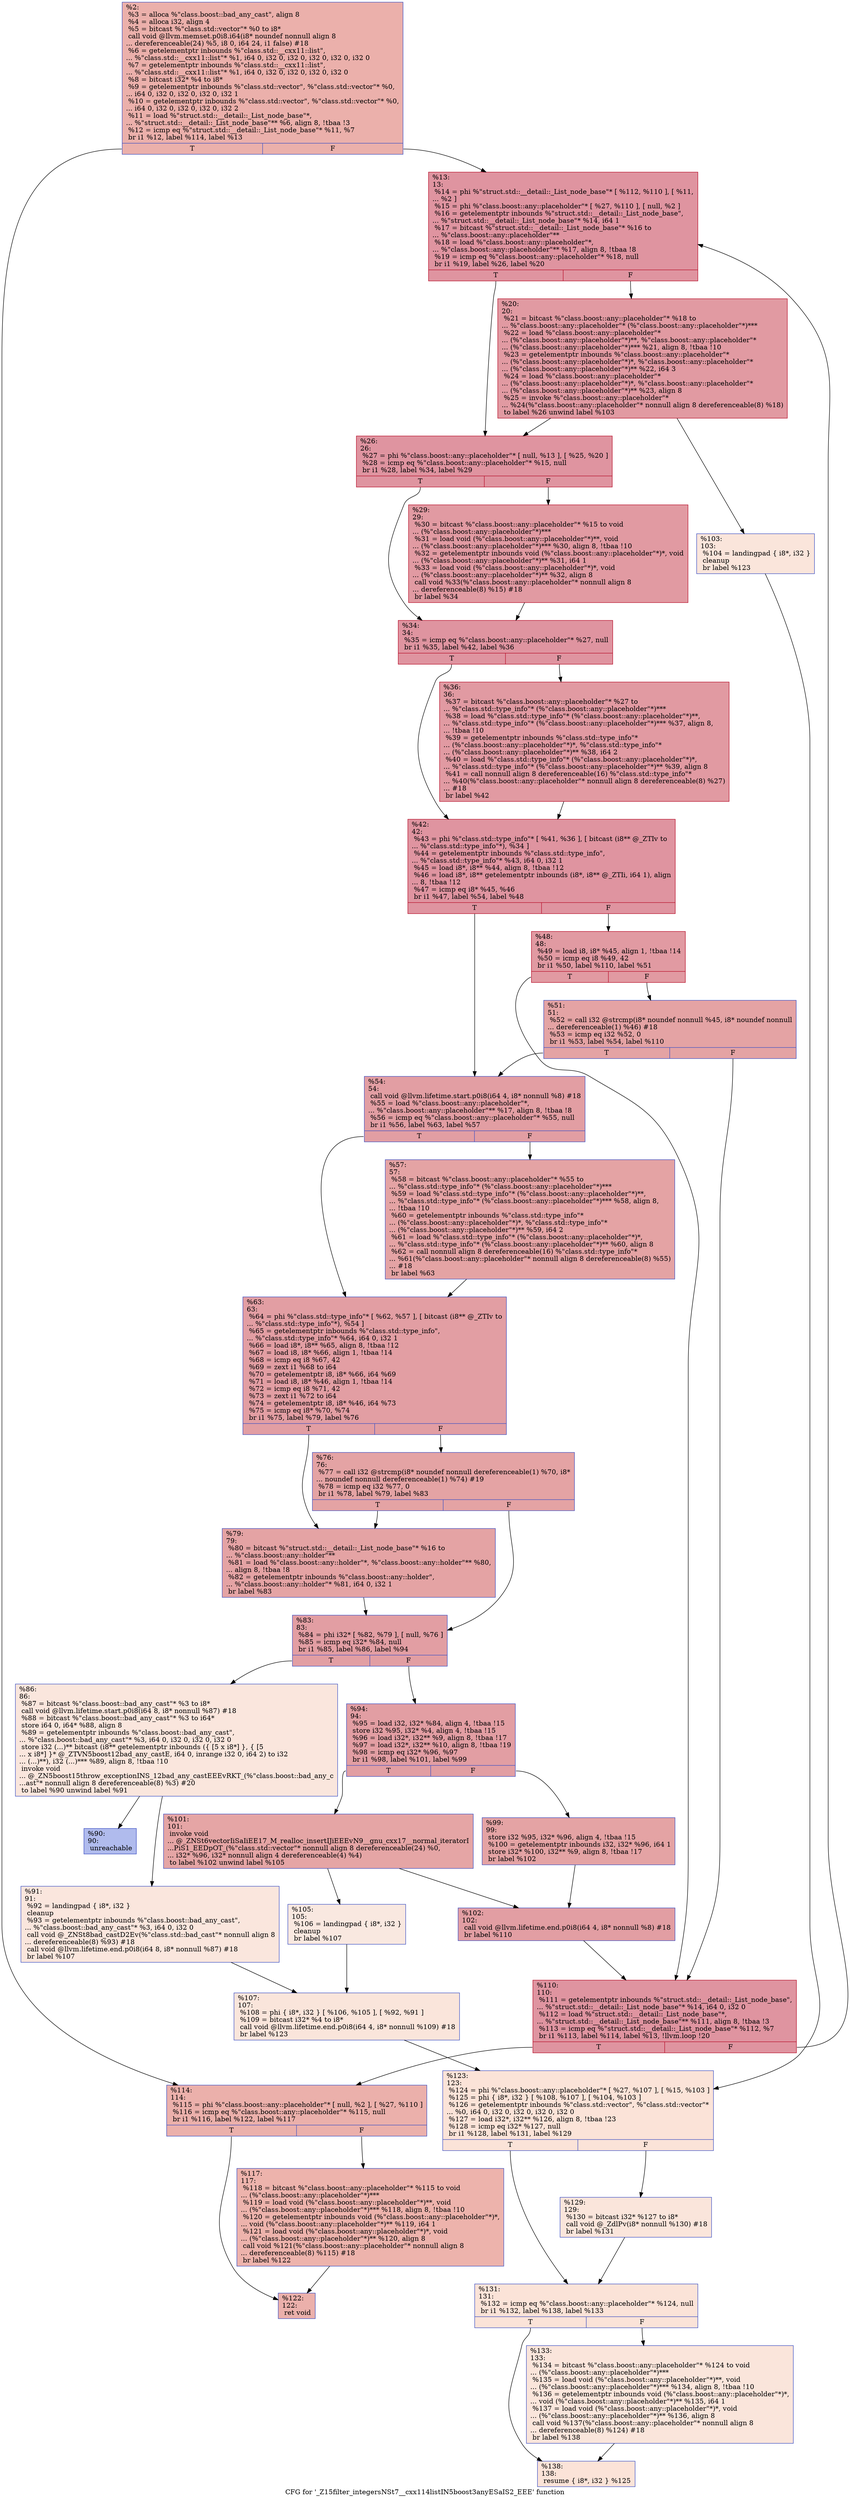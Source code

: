 digraph "CFG for '_Z15filter_integersNSt7__cxx114listIN5boost3anyESaIS2_EEE' function" {
	label="CFG for '_Z15filter_integersNSt7__cxx114listIN5boost3anyESaIS2_EEE' function";

	Node0x5594cc41b890 [shape=record,color="#3d50c3ff", style=filled, fillcolor="#d24b4070",label="{%2:\l  %3 = alloca %\"class.boost::bad_any_cast\", align 8\l  %4 = alloca i32, align 4\l  %5 = bitcast %\"class.std::vector\"* %0 to i8*\l  call void @llvm.memset.p0i8.i64(i8* noundef nonnull align 8\l... dereferenceable(24) %5, i8 0, i64 24, i1 false) #18\l  %6 = getelementptr inbounds %\"class.std::__cxx11::list\",\l... %\"class.std::__cxx11::list\"* %1, i64 0, i32 0, i32 0, i32 0, i32 0, i32 0\l  %7 = getelementptr inbounds %\"class.std::__cxx11::list\",\l... %\"class.std::__cxx11::list\"* %1, i64 0, i32 0, i32 0, i32 0, i32 0\l  %8 = bitcast i32* %4 to i8*\l  %9 = getelementptr inbounds %\"class.std::vector\", %\"class.std::vector\"* %0,\l... i64 0, i32 0, i32 0, i32 0, i32 1\l  %10 = getelementptr inbounds %\"class.std::vector\", %\"class.std::vector\"* %0,\l... i64 0, i32 0, i32 0, i32 0, i32 2\l  %11 = load %\"struct.std::__detail::_List_node_base\"*,\l... %\"struct.std::__detail::_List_node_base\"** %6, align 8, !tbaa !3\l  %12 = icmp eq %\"struct.std::__detail::_List_node_base\"* %11, %7\l  br i1 %12, label %114, label %13\l|{<s0>T|<s1>F}}"];
	Node0x5594cc41b890:s0 -> Node0x5594cc41dfc0;
	Node0x5594cc41b890:s1 -> Node0x5594cc41f9c0;
	Node0x5594cc41f9c0 [shape=record,color="#b70d28ff", style=filled, fillcolor="#b70d2870",label="{%13:\l13:                                               \l  %14 = phi %\"struct.std::__detail::_List_node_base\"* [ %112, %110 ], [ %11,\l... %2 ]\l  %15 = phi %\"class.boost::any::placeholder\"* [ %27, %110 ], [ null, %2 ]\l  %16 = getelementptr inbounds %\"struct.std::__detail::_List_node_base\",\l... %\"struct.std::__detail::_List_node_base\"* %14, i64 1\l  %17 = bitcast %\"struct.std::__detail::_List_node_base\"* %16 to\l... %\"class.boost::any::placeholder\"**\l  %18 = load %\"class.boost::any::placeholder\"*,\l... %\"class.boost::any::placeholder\"** %17, align 8, !tbaa !8\l  %19 = icmp eq %\"class.boost::any::placeholder\"* %18, null\l  br i1 %19, label %26, label %20\l|{<s0>T|<s1>F}}"];
	Node0x5594cc41f9c0:s0 -> Node0x5594cc420080;
	Node0x5594cc41f9c0:s1 -> Node0x5594cc420110;
	Node0x5594cc420110 [shape=record,color="#b70d28ff", style=filled, fillcolor="#bb1b2c70",label="{%20:\l20:                                               \l  %21 = bitcast %\"class.boost::any::placeholder\"* %18 to\l... %\"class.boost::any::placeholder\"* (%\"class.boost::any::placeholder\"*)***\l  %22 = load %\"class.boost::any::placeholder\"*\l... (%\"class.boost::any::placeholder\"*)**, %\"class.boost::any::placeholder\"*\l... (%\"class.boost::any::placeholder\"*)*** %21, align 8, !tbaa !10\l  %23 = getelementptr inbounds %\"class.boost::any::placeholder\"*\l... (%\"class.boost::any::placeholder\"*)*, %\"class.boost::any::placeholder\"*\l... (%\"class.boost::any::placeholder\"*)** %22, i64 3\l  %24 = load %\"class.boost::any::placeholder\"*\l... (%\"class.boost::any::placeholder\"*)*, %\"class.boost::any::placeholder\"*\l... (%\"class.boost::any::placeholder\"*)** %23, align 8\l  %25 = invoke %\"class.boost::any::placeholder\"*\l... %24(%\"class.boost::any::placeholder\"* nonnull align 8 dereferenceable(8) %18)\l          to label %26 unwind label %103\l}"];
	Node0x5594cc420110 -> Node0x5594cc420080;
	Node0x5594cc420110 -> Node0x5594cc4205a0;
	Node0x5594cc420080 [shape=record,color="#b70d28ff", style=filled, fillcolor="#b70d2870",label="{%26:\l26:                                               \l  %27 = phi %\"class.boost::any::placeholder\"* [ null, %13 ], [ %25, %20 ]\l  %28 = icmp eq %\"class.boost::any::placeholder\"* %15, null\l  br i1 %28, label %34, label %29\l|{<s0>T|<s1>F}}"];
	Node0x5594cc420080:s0 -> Node0x5594cc4207e0;
	Node0x5594cc420080:s1 -> Node0x5594cc420830;
	Node0x5594cc420830 [shape=record,color="#b70d28ff", style=filled, fillcolor="#bb1b2c70",label="{%29:\l29:                                               \l  %30 = bitcast %\"class.boost::any::placeholder\"* %15 to void\l... (%\"class.boost::any::placeholder\"*)***\l  %31 = load void (%\"class.boost::any::placeholder\"*)**, void\l... (%\"class.boost::any::placeholder\"*)*** %30, align 8, !tbaa !10\l  %32 = getelementptr inbounds void (%\"class.boost::any::placeholder\"*)*, void\l... (%\"class.boost::any::placeholder\"*)** %31, i64 1\l  %33 = load void (%\"class.boost::any::placeholder\"*)*, void\l... (%\"class.boost::any::placeholder\"*)** %32, align 8\l  call void %33(%\"class.boost::any::placeholder\"* nonnull align 8\l... dereferenceable(8) %15) #18\l  br label %34\l}"];
	Node0x5594cc420830 -> Node0x5594cc4207e0;
	Node0x5594cc4207e0 [shape=record,color="#b70d28ff", style=filled, fillcolor="#b70d2870",label="{%34:\l34:                                               \l  %35 = icmp eq %\"class.boost::any::placeholder\"* %27, null\l  br i1 %35, label %42, label %36\l|{<s0>T|<s1>F}}"];
	Node0x5594cc4207e0:s0 -> Node0x5594cc421d60;
	Node0x5594cc4207e0:s1 -> Node0x5594cc421db0;
	Node0x5594cc421db0 [shape=record,color="#b70d28ff", style=filled, fillcolor="#bb1b2c70",label="{%36:\l36:                                               \l  %37 = bitcast %\"class.boost::any::placeholder\"* %27 to\l... %\"class.std::type_info\"* (%\"class.boost::any::placeholder\"*)***\l  %38 = load %\"class.std::type_info\"* (%\"class.boost::any::placeholder\"*)**,\l... %\"class.std::type_info\"* (%\"class.boost::any::placeholder\"*)*** %37, align 8,\l... !tbaa !10\l  %39 = getelementptr inbounds %\"class.std::type_info\"*\l... (%\"class.boost::any::placeholder\"*)*, %\"class.std::type_info\"*\l... (%\"class.boost::any::placeholder\"*)** %38, i64 2\l  %40 = load %\"class.std::type_info\"* (%\"class.boost::any::placeholder\"*)*,\l... %\"class.std::type_info\"* (%\"class.boost::any::placeholder\"*)** %39, align 8\l  %41 = call nonnull align 8 dereferenceable(16) %\"class.std::type_info\"*\l... %40(%\"class.boost::any::placeholder\"* nonnull align 8 dereferenceable(8) %27)\l... #18\l  br label %42\l}"];
	Node0x5594cc421db0 -> Node0x5594cc421d60;
	Node0x5594cc421d60 [shape=record,color="#b70d28ff", style=filled, fillcolor="#b70d2870",label="{%42:\l42:                                               \l  %43 = phi %\"class.std::type_info\"* [ %41, %36 ], [ bitcast (i8** @_ZTIv to\l... %\"class.std::type_info\"*), %34 ]\l  %44 = getelementptr inbounds %\"class.std::type_info\",\l... %\"class.std::type_info\"* %43, i64 0, i32 1\l  %45 = load i8*, i8** %44, align 8, !tbaa !12\l  %46 = load i8*, i8** getelementptr inbounds (i8*, i8** @_ZTIi, i64 1), align\l... 8, !tbaa !12\l  %47 = icmp eq i8* %45, %46\l  br i1 %47, label %54, label %48\l|{<s0>T|<s1>F}}"];
	Node0x5594cc421d60:s0 -> Node0x5594cc422cb0;
	Node0x5594cc421d60:s1 -> Node0x5594cc422d40;
	Node0x5594cc422d40 [shape=record,color="#b70d28ff", style=filled, fillcolor="#bb1b2c70",label="{%48:\l48:                                               \l  %49 = load i8, i8* %45, align 1, !tbaa !14\l  %50 = icmp eq i8 %49, 42\l  br i1 %50, label %110, label %51\l|{<s0>T|<s1>F}}"];
	Node0x5594cc422d40:s0 -> Node0x5594cc41fb30;
	Node0x5594cc422d40:s1 -> Node0x5594cc423040;
	Node0x5594cc423040 [shape=record,color="#3d50c3ff", style=filled, fillcolor="#c32e3170",label="{%51:\l51:                                               \l  %52 = call i32 @strcmp(i8* noundef nonnull %45, i8* noundef nonnull\l... dereferenceable(1) %46) #18\l  %53 = icmp eq i32 %52, 0\l  br i1 %53, label %54, label %110\l|{<s0>T|<s1>F}}"];
	Node0x5594cc423040:s0 -> Node0x5594cc422cb0;
	Node0x5594cc423040:s1 -> Node0x5594cc41fb30;
	Node0x5594cc422cb0 [shape=record,color="#3d50c3ff", style=filled, fillcolor="#be242e70",label="{%54:\l54:                                               \l  call void @llvm.lifetime.start.p0i8(i64 4, i8* nonnull %8) #18\l  %55 = load %\"class.boost::any::placeholder\"*,\l... %\"class.boost::any::placeholder\"** %17, align 8, !tbaa !8\l  %56 = icmp eq %\"class.boost::any::placeholder\"* %55, null\l  br i1 %56, label %63, label %57\l|{<s0>T|<s1>F}}"];
	Node0x5594cc422cb0:s0 -> Node0x5594cc423fe0;
	Node0x5594cc422cb0:s1 -> Node0x5594cc424030;
	Node0x5594cc424030 [shape=record,color="#3d50c3ff", style=filled, fillcolor="#c32e3170",label="{%57:\l57:                                               \l  %58 = bitcast %\"class.boost::any::placeholder\"* %55 to\l... %\"class.std::type_info\"* (%\"class.boost::any::placeholder\"*)***\l  %59 = load %\"class.std::type_info\"* (%\"class.boost::any::placeholder\"*)**,\l... %\"class.std::type_info\"* (%\"class.boost::any::placeholder\"*)*** %58, align 8,\l... !tbaa !10\l  %60 = getelementptr inbounds %\"class.std::type_info\"*\l... (%\"class.boost::any::placeholder\"*)*, %\"class.std::type_info\"*\l... (%\"class.boost::any::placeholder\"*)** %59, i64 2\l  %61 = load %\"class.std::type_info\"* (%\"class.boost::any::placeholder\"*)*,\l... %\"class.std::type_info\"* (%\"class.boost::any::placeholder\"*)** %60, align 8\l  %62 = call nonnull align 8 dereferenceable(16) %\"class.std::type_info\"*\l... %61(%\"class.boost::any::placeholder\"* nonnull align 8 dereferenceable(8) %55)\l... #18\l  br label %63\l}"];
	Node0x5594cc424030 -> Node0x5594cc423fe0;
	Node0x5594cc423fe0 [shape=record,color="#3d50c3ff", style=filled, fillcolor="#be242e70",label="{%63:\l63:                                               \l  %64 = phi %\"class.std::type_info\"* [ %62, %57 ], [ bitcast (i8** @_ZTIv to\l... %\"class.std::type_info\"*), %54 ]\l  %65 = getelementptr inbounds %\"class.std::type_info\",\l... %\"class.std::type_info\"* %64, i64 0, i32 1\l  %66 = load i8*, i8** %65, align 8, !tbaa !12\l  %67 = load i8, i8* %66, align 1, !tbaa !14\l  %68 = icmp eq i8 %67, 42\l  %69 = zext i1 %68 to i64\l  %70 = getelementptr i8, i8* %66, i64 %69\l  %71 = load i8, i8* %46, align 1, !tbaa !14\l  %72 = icmp eq i8 %71, 42\l  %73 = zext i1 %72 to i64\l  %74 = getelementptr i8, i8* %46, i64 %73\l  %75 = icmp eq i8* %70, %74\l  br i1 %75, label %79, label %76\l|{<s0>T|<s1>F}}"];
	Node0x5594cc423fe0:s0 -> Node0x5594cc425160;
	Node0x5594cc423fe0:s1 -> Node0x5594cc4251b0;
	Node0x5594cc4251b0 [shape=record,color="#3d50c3ff", style=filled, fillcolor="#c32e3170",label="{%76:\l76:                                               \l  %77 = call i32 @strcmp(i8* noundef nonnull dereferenceable(1) %70, i8*\l... noundef nonnull dereferenceable(1) %74) #19\l  %78 = icmp eq i32 %77, 0\l  br i1 %78, label %79, label %83\l|{<s0>T|<s1>F}}"];
	Node0x5594cc4251b0:s0 -> Node0x5594cc425160;
	Node0x5594cc4251b0:s1 -> Node0x5594cc425490;
	Node0x5594cc425160 [shape=record,color="#3d50c3ff", style=filled, fillcolor="#c32e3170",label="{%79:\l79:                                               \l  %80 = bitcast %\"struct.std::__detail::_List_node_base\"* %16 to\l... %\"class.boost::any::holder\"**\l  %81 = load %\"class.boost::any::holder\"*, %\"class.boost::any::holder\"** %80,\l... align 8, !tbaa !8\l  %82 = getelementptr inbounds %\"class.boost::any::holder\",\l... %\"class.boost::any::holder\"* %81, i64 0, i32 1\l  br label %83\l}"];
	Node0x5594cc425160 -> Node0x5594cc425490;
	Node0x5594cc425490 [shape=record,color="#3d50c3ff", style=filled, fillcolor="#be242e70",label="{%83:\l83:                                               \l  %84 = phi i32* [ %82, %79 ], [ null, %76 ]\l  %85 = icmp eq i32* %84, null\l  br i1 %85, label %86, label %94\l|{<s0>T|<s1>F}}"];
	Node0x5594cc425490:s0 -> Node0x5594cc4258e0;
	Node0x5594cc425490:s1 -> Node0x5594cc425930;
	Node0x5594cc4258e0 [shape=record,color="#3d50c3ff", style=filled, fillcolor="#f3c7b170",label="{%86:\l86:                                               \l  %87 = bitcast %\"class.boost::bad_any_cast\"* %3 to i8*\l  call void @llvm.lifetime.start.p0i8(i64 8, i8* nonnull %87) #18\l  %88 = bitcast %\"class.boost::bad_any_cast\"* %3 to i64*\l  store i64 0, i64* %88, align 8\l  %89 = getelementptr inbounds %\"class.boost::bad_any_cast\",\l... %\"class.boost::bad_any_cast\"* %3, i64 0, i32 0, i32 0, i32 0\l  store i32 (...)** bitcast (i8** getelementptr inbounds (\{ [5 x i8*] \}, \{ [5\l... x i8*] \}* @_ZTVN5boost12bad_any_castE, i64 0, inrange i32 0, i64 2) to i32\l... (...)**), i32 (...)*** %89, align 8, !tbaa !10\l  invoke void\l... @_ZN5boost15throw_exceptionINS_12bad_any_castEEEvRKT_(%\"class.boost::bad_any_c\l...ast\"* nonnull align 8 dereferenceable(8) %3) #20\l          to label %90 unwind label %91\l}"];
	Node0x5594cc4258e0 -> Node0x5594cc425fd0;
	Node0x5594cc4258e0 -> Node0x5594cc426060;
	Node0x5594cc425fd0 [shape=record,color="#3d50c3ff", style=filled, fillcolor="#4c66d670",label="{%90:\l90:                                               \l  unreachable\l}"];
	Node0x5594cc426060 [shape=record,color="#3d50c3ff", style=filled, fillcolor="#f3c7b170",label="{%91:\l91:                                               \l  %92 = landingpad \{ i8*, i32 \}\l          cleanup\l  %93 = getelementptr inbounds %\"class.boost::bad_any_cast\",\l... %\"class.boost::bad_any_cast\"* %3, i64 0, i32 0\l  call void @_ZNSt8bad_castD2Ev(%\"class.std::bad_cast\"* nonnull align 8\l... dereferenceable(8) %93) #18\l  call void @llvm.lifetime.end.p0i8(i64 8, i8* nonnull %87) #18\l  br label %107\l}"];
	Node0x5594cc426060 -> Node0x5594cc426770;
	Node0x5594cc425930 [shape=record,color="#3d50c3ff", style=filled, fillcolor="#be242e70",label="{%94:\l94:                                               \l  %95 = load i32, i32* %84, align 4, !tbaa !15\l  store i32 %95, i32* %4, align 4, !tbaa !15\l  %96 = load i32*, i32** %9, align 8, !tbaa !17\l  %97 = load i32*, i32** %10, align 8, !tbaa !19\l  %98 = icmp eq i32* %96, %97\l  br i1 %98, label %101, label %99\l|{<s0>T|<s1>F}}"];
	Node0x5594cc425930:s0 -> Node0x5594cc427330;
	Node0x5594cc425930:s1 -> Node0x5594cc4273c0;
	Node0x5594cc4273c0 [shape=record,color="#3d50c3ff", style=filled, fillcolor="#c32e3170",label="{%99:\l99:                                               \l  store i32 %95, i32* %96, align 4, !tbaa !15\l  %100 = getelementptr inbounds i32, i32* %96, i64 1\l  store i32* %100, i32** %9, align 8, !tbaa !17\l  br label %102\l}"];
	Node0x5594cc4273c0 -> Node0x5594cc427cd0;
	Node0x5594cc427330 [shape=record,color="#3d50c3ff", style=filled, fillcolor="#c5333470",label="{%101:\l101:                                              \l  invoke void\l... @_ZNSt6vectorIiSaIiEE17_M_realloc_insertIJiEEEvN9__gnu_cxx17__normal_iteratorI\l...PiS1_EEDpOT_(%\"class.std::vector\"* nonnull align 8 dereferenceable(24) %0,\l... i32* %96, i32* nonnull align 4 dereferenceable(4) %4)\l          to label %102 unwind label %105\l}"];
	Node0x5594cc427330 -> Node0x5594cc427cd0;
	Node0x5594cc427330 -> Node0x5594cc427ea0;
	Node0x5594cc427cd0 [shape=record,color="#3d50c3ff", style=filled, fillcolor="#be242e70",label="{%102:\l102:                                              \l  call void @llvm.lifetime.end.p0i8(i64 4, i8* nonnull %8) #18\l  br label %110\l}"];
	Node0x5594cc427cd0 -> Node0x5594cc41fb30;
	Node0x5594cc4205a0 [shape=record,color="#3d50c3ff", style=filled, fillcolor="#f4c5ad70",label="{%103:\l103:                                              \l  %104 = landingpad \{ i8*, i32 \}\l          cleanup\l  br label %123\l}"];
	Node0x5594cc4205a0 -> Node0x5594cc4283e0;
	Node0x5594cc427ea0 [shape=record,color="#3d50c3ff", style=filled, fillcolor="#f1ccb870",label="{%105:\l105:                                              \l  %106 = landingpad \{ i8*, i32 \}\l          cleanup\l  br label %107\l}"];
	Node0x5594cc427ea0 -> Node0x5594cc426770;
	Node0x5594cc426770 [shape=record,color="#3d50c3ff", style=filled, fillcolor="#f4c5ad70",label="{%107:\l107:                                              \l  %108 = phi \{ i8*, i32 \} [ %106, %105 ], [ %92, %91 ]\l  %109 = bitcast i32* %4 to i8*\l  call void @llvm.lifetime.end.p0i8(i64 4, i8* nonnull %109) #18\l  br label %123\l}"];
	Node0x5594cc426770 -> Node0x5594cc4283e0;
	Node0x5594cc41fb30 [shape=record,color="#b70d28ff", style=filled, fillcolor="#b70d2870",label="{%110:\l110:                                              \l  %111 = getelementptr inbounds %\"struct.std::__detail::_List_node_base\",\l... %\"struct.std::__detail::_List_node_base\"* %14, i64 0, i32 0\l  %112 = load %\"struct.std::__detail::_List_node_base\"*,\l... %\"struct.std::__detail::_List_node_base\"** %111, align 8, !tbaa !3\l  %113 = icmp eq %\"struct.std::__detail::_List_node_base\"* %112, %7\l  br i1 %113, label %114, label %13, !llvm.loop !20\l|{<s0>T|<s1>F}}"];
	Node0x5594cc41fb30:s0 -> Node0x5594cc41dfc0;
	Node0x5594cc41fb30:s1 -> Node0x5594cc41f9c0;
	Node0x5594cc41dfc0 [shape=record,color="#3d50c3ff", style=filled, fillcolor="#d24b4070",label="{%114:\l114:                                              \l  %115 = phi %\"class.boost::any::placeholder\"* [ null, %2 ], [ %27, %110 ]\l  %116 = icmp eq %\"class.boost::any::placeholder\"* %115, null\l  br i1 %116, label %122, label %117\l|{<s0>T|<s1>F}}"];
	Node0x5594cc41dfc0:s0 -> Node0x5594cc4292a0;
	Node0x5594cc41dfc0:s1 -> Node0x5594cc4292f0;
	Node0x5594cc4292f0 [shape=record,color="#3d50c3ff", style=filled, fillcolor="#d6524470",label="{%117:\l117:                                              \l  %118 = bitcast %\"class.boost::any::placeholder\"* %115 to void\l... (%\"class.boost::any::placeholder\"*)***\l  %119 = load void (%\"class.boost::any::placeholder\"*)**, void\l... (%\"class.boost::any::placeholder\"*)*** %118, align 8, !tbaa !10\l  %120 = getelementptr inbounds void (%\"class.boost::any::placeholder\"*)*,\l... void (%\"class.boost::any::placeholder\"*)** %119, i64 1\l  %121 = load void (%\"class.boost::any::placeholder\"*)*, void\l... (%\"class.boost::any::placeholder\"*)** %120, align 8\l  call void %121(%\"class.boost::any::placeholder\"* nonnull align 8\l... dereferenceable(8) %115) #18\l  br label %122\l}"];
	Node0x5594cc4292f0 -> Node0x5594cc4292a0;
	Node0x5594cc4292a0 [shape=record,color="#3d50c3ff", style=filled, fillcolor="#d24b4070",label="{%122:\l122:                                              \l  ret void\l}"];
	Node0x5594cc4283e0 [shape=record,color="#3d50c3ff", style=filled, fillcolor="#f6bfa670",label="{%123:\l123:                                              \l  %124 = phi %\"class.boost::any::placeholder\"* [ %27, %107 ], [ %15, %103 ]\l  %125 = phi \{ i8*, i32 \} [ %108, %107 ], [ %104, %103 ]\l  %126 = getelementptr inbounds %\"class.std::vector\", %\"class.std::vector\"*\l... %0, i64 0, i32 0, i32 0, i32 0, i32 0\l  %127 = load i32*, i32** %126, align 8, !tbaa !23\l  %128 = icmp eq i32* %127, null\l  br i1 %128, label %131, label %129\l|{<s0>T|<s1>F}}"];
	Node0x5594cc4283e0:s0 -> Node0x5594cc42a3c0;
	Node0x5594cc4283e0:s1 -> Node0x5594cc42a410;
	Node0x5594cc42a410 [shape=record,color="#3d50c3ff", style=filled, fillcolor="#f4c5ad70",label="{%129:\l129:                                              \l  %130 = bitcast i32* %127 to i8*\l  call void @_ZdlPv(i8* nonnull %130) #18\l  br label %131\l}"];
	Node0x5594cc42a410 -> Node0x5594cc42a3c0;
	Node0x5594cc42a3c0 [shape=record,color="#3d50c3ff", style=filled, fillcolor="#f6bfa670",label="{%131:\l131:                                              \l  %132 = icmp eq %\"class.boost::any::placeholder\"* %124, null\l  br i1 %132, label %138, label %133\l|{<s0>T|<s1>F}}"];
	Node0x5594cc42a3c0:s0 -> Node0x5594cc42a8a0;
	Node0x5594cc42a3c0:s1 -> Node0x5594cc42a8f0;
	Node0x5594cc42a8f0 [shape=record,color="#3d50c3ff", style=filled, fillcolor="#f4c5ad70",label="{%133:\l133:                                              \l  %134 = bitcast %\"class.boost::any::placeholder\"* %124 to void\l... (%\"class.boost::any::placeholder\"*)***\l  %135 = load void (%\"class.boost::any::placeholder\"*)**, void\l... (%\"class.boost::any::placeholder\"*)*** %134, align 8, !tbaa !10\l  %136 = getelementptr inbounds void (%\"class.boost::any::placeholder\"*)*,\l... void (%\"class.boost::any::placeholder\"*)** %135, i64 1\l  %137 = load void (%\"class.boost::any::placeholder\"*)*, void\l... (%\"class.boost::any::placeholder\"*)** %136, align 8\l  call void %137(%\"class.boost::any::placeholder\"* nonnull align 8\l... dereferenceable(8) %124) #18\l  br label %138\l}"];
	Node0x5594cc42a8f0 -> Node0x5594cc42a8a0;
	Node0x5594cc42a8a0 [shape=record,color="#3d50c3ff", style=filled, fillcolor="#f6bfa670",label="{%138:\l138:                                              \l  resume \{ i8*, i32 \} %125\l}"];
}
